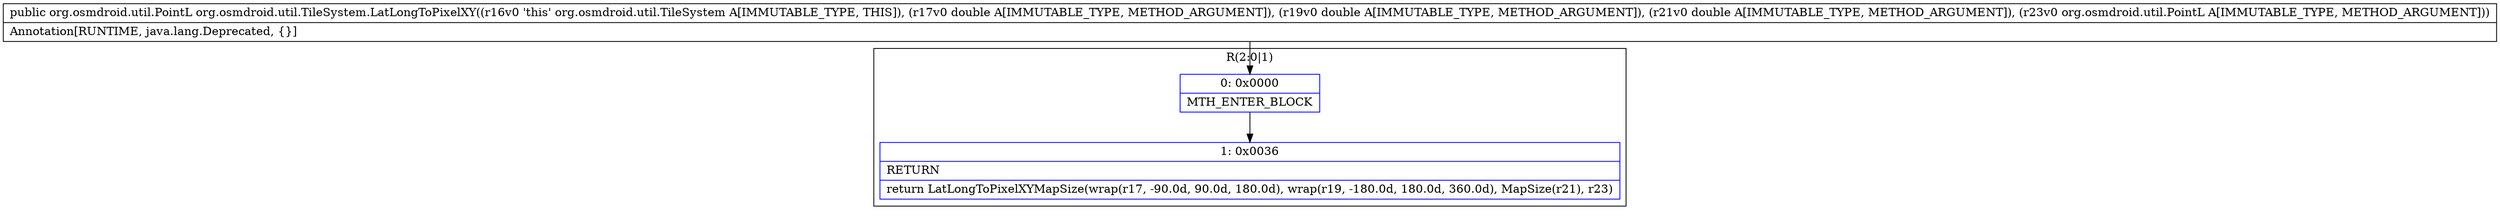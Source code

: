digraph "CFG fororg.osmdroid.util.TileSystem.LatLongToPixelXY(DDDLorg\/osmdroid\/util\/PointL;)Lorg\/osmdroid\/util\/PointL;" {
subgraph cluster_Region_1097689787 {
label = "R(2:0|1)";
node [shape=record,color=blue];
Node_0 [shape=record,label="{0\:\ 0x0000|MTH_ENTER_BLOCK\l}"];
Node_1 [shape=record,label="{1\:\ 0x0036|RETURN\l|return LatLongToPixelXYMapSize(wrap(r17, \-90.0d, 90.0d, 180.0d), wrap(r19, \-180.0d, 180.0d, 360.0d), MapSize(r21), r23)\l}"];
}
MethodNode[shape=record,label="{public org.osmdroid.util.PointL org.osmdroid.util.TileSystem.LatLongToPixelXY((r16v0 'this' org.osmdroid.util.TileSystem A[IMMUTABLE_TYPE, THIS]), (r17v0 double A[IMMUTABLE_TYPE, METHOD_ARGUMENT]), (r19v0 double A[IMMUTABLE_TYPE, METHOD_ARGUMENT]), (r21v0 double A[IMMUTABLE_TYPE, METHOD_ARGUMENT]), (r23v0 org.osmdroid.util.PointL A[IMMUTABLE_TYPE, METHOD_ARGUMENT]))  | Annotation[RUNTIME, java.lang.Deprecated, \{\}]\l}"];
MethodNode -> Node_0;
Node_0 -> Node_1;
}

